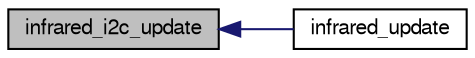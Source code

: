 digraph "infrared_i2c_update"
{
  edge [fontname="FreeSans",fontsize="10",labelfontname="FreeSans",labelfontsize="10"];
  node [fontname="FreeSans",fontsize="10",shape=record];
  rankdir="LR";
  Node1 [label="infrared_i2c_update",height=0.2,width=0.4,color="black", fillcolor="grey75", style="filled", fontcolor="black"];
  Node1 -> Node2 [dir="back",color="midnightblue",fontsize="10",style="solid",fontname="FreeSans"];
  Node2 [label="infrared_update",height=0.2,width=0.4,color="black", fillcolor="white", style="filled",URL="$infrared__i2c_8c.html#a5963ae7bc82246ddba3a441e738db4df"];
}
